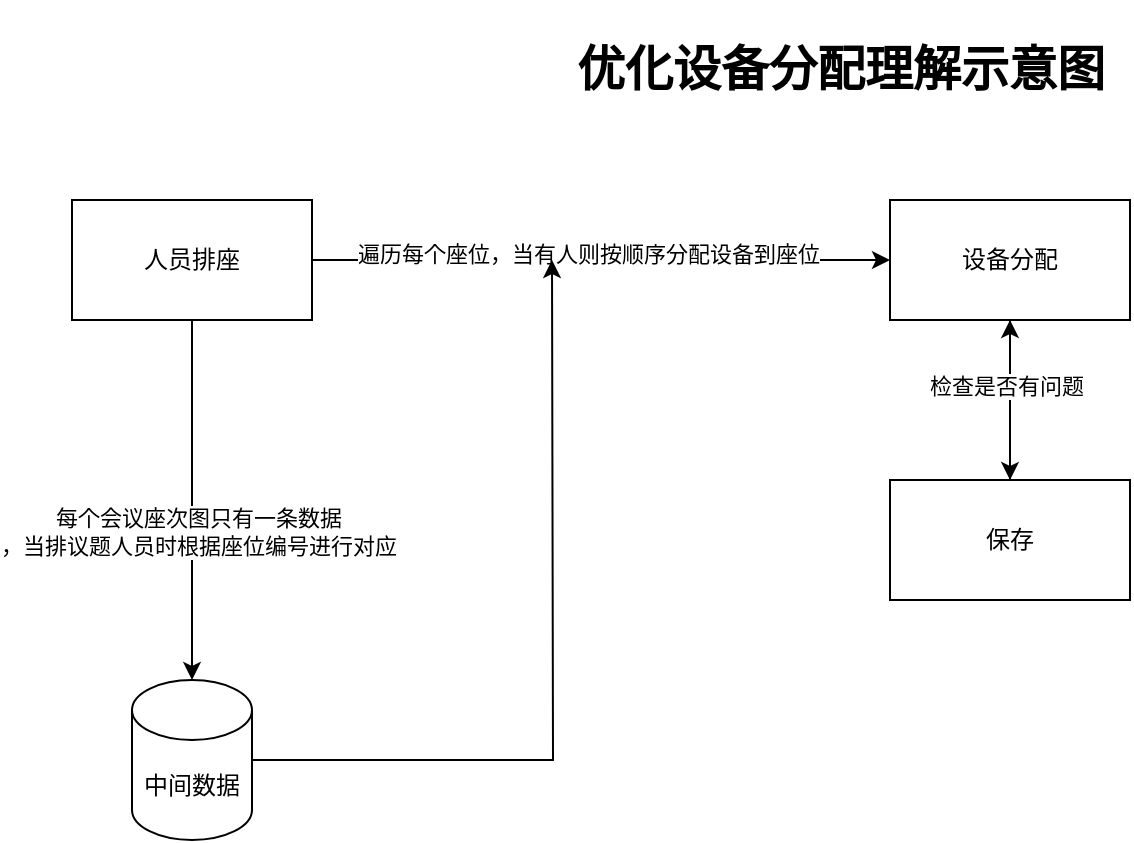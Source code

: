 <mxfile version="22.1.16" type="github">
  <diagram name="第 1 页" id="e1NoEdf7aWCd0x2-uwLn">
    <mxGraphModel dx="1877" dy="1738" grid="1" gridSize="10" guides="1" tooltips="1" connect="1" arrows="1" fold="1" page="1" pageScale="1" pageWidth="827" pageHeight="1169" math="0" shadow="0">
      <root>
        <mxCell id="0" />
        <mxCell id="1" parent="0" />
        <mxCell id="jQPC9AbLbP4iLRhdmr1n-7" style="edgeStyle=orthogonalEdgeStyle;rounded=0;orthogonalLoop=1;jettySize=auto;html=1;entryX=0;entryY=0.5;entryDx=0;entryDy=0;" edge="1" parent="1" source="jQPC9AbLbP4iLRhdmr1n-1" target="jQPC9AbLbP4iLRhdmr1n-8">
          <mxGeometry relative="1" as="geometry">
            <mxPoint x="390" y="100" as="targetPoint" />
          </mxGeometry>
        </mxCell>
        <mxCell id="jQPC9AbLbP4iLRhdmr1n-11" value="遍历每个座位，当有人则按顺序分配设备到座位" style="edgeLabel;html=1;align=center;verticalAlign=middle;resizable=0;points=[];" vertex="1" connectable="0" parent="jQPC9AbLbP4iLRhdmr1n-7">
          <mxGeometry x="-0.05" y="3" relative="1" as="geometry">
            <mxPoint as="offset" />
          </mxGeometry>
        </mxCell>
        <mxCell id="jQPC9AbLbP4iLRhdmr1n-1" value="人员排座" style="rounded=0;whiteSpace=wrap;html=1;" vertex="1" parent="1">
          <mxGeometry x="30" y="70" width="120" height="60" as="geometry" />
        </mxCell>
        <mxCell id="jQPC9AbLbP4iLRhdmr1n-2" value="&lt;h1&gt;优化设备分配理解示意图&lt;/h1&gt;" style="text;html=1;align=center;verticalAlign=middle;resizable=0;points=[];autosize=1;strokeColor=none;fillColor=none;" vertex="1" parent="1">
          <mxGeometry x="269" y="-30" width="290" height="70" as="geometry" />
        </mxCell>
        <mxCell id="jQPC9AbLbP4iLRhdmr1n-9" style="edgeStyle=orthogonalEdgeStyle;rounded=0;orthogonalLoop=1;jettySize=auto;html=1;" edge="1" parent="1" source="jQPC9AbLbP4iLRhdmr1n-4">
          <mxGeometry relative="1" as="geometry">
            <mxPoint x="270" y="100" as="targetPoint" />
          </mxGeometry>
        </mxCell>
        <mxCell id="jQPC9AbLbP4iLRhdmr1n-4" value="中间数据" style="shape=cylinder3;whiteSpace=wrap;html=1;boundedLbl=1;backgroundOutline=1;size=15;" vertex="1" parent="1">
          <mxGeometry x="60" y="310" width="60" height="80" as="geometry" />
        </mxCell>
        <mxCell id="jQPC9AbLbP4iLRhdmr1n-5" style="edgeStyle=orthogonalEdgeStyle;rounded=0;orthogonalLoop=1;jettySize=auto;html=1;entryX=0.5;entryY=0;entryDx=0;entryDy=0;entryPerimeter=0;" edge="1" parent="1" source="jQPC9AbLbP4iLRhdmr1n-1" target="jQPC9AbLbP4iLRhdmr1n-4">
          <mxGeometry relative="1" as="geometry" />
        </mxCell>
        <mxCell id="jQPC9AbLbP4iLRhdmr1n-6" value="每个会议座次图只有一条数据&lt;br&gt;，当排议题人员时根据座位编号进行对应" style="edgeLabel;html=1;align=center;verticalAlign=middle;resizable=0;points=[];" vertex="1" connectable="0" parent="jQPC9AbLbP4iLRhdmr1n-5">
          <mxGeometry x="0.18" y="3" relative="1" as="geometry">
            <mxPoint as="offset" />
          </mxGeometry>
        </mxCell>
        <mxCell id="jQPC9AbLbP4iLRhdmr1n-13" value="" style="edgeStyle=orthogonalEdgeStyle;rounded=0;orthogonalLoop=1;jettySize=auto;html=1;" edge="1" parent="1" source="jQPC9AbLbP4iLRhdmr1n-8" target="jQPC9AbLbP4iLRhdmr1n-12">
          <mxGeometry relative="1" as="geometry" />
        </mxCell>
        <mxCell id="jQPC9AbLbP4iLRhdmr1n-8" value="设备分配" style="rounded=0;whiteSpace=wrap;html=1;" vertex="1" parent="1">
          <mxGeometry x="439" y="70" width="120" height="60" as="geometry" />
        </mxCell>
        <mxCell id="jQPC9AbLbP4iLRhdmr1n-14" value="" style="edgeStyle=orthogonalEdgeStyle;rounded=0;orthogonalLoop=1;jettySize=auto;html=1;" edge="1" parent="1" source="jQPC9AbLbP4iLRhdmr1n-12" target="jQPC9AbLbP4iLRhdmr1n-8">
          <mxGeometry relative="1" as="geometry" />
        </mxCell>
        <mxCell id="jQPC9AbLbP4iLRhdmr1n-15" value="检查是否有问题" style="edgeLabel;html=1;align=center;verticalAlign=middle;resizable=0;points=[];" vertex="1" connectable="0" parent="jQPC9AbLbP4iLRhdmr1n-14">
          <mxGeometry x="0.175" y="2" relative="1" as="geometry">
            <mxPoint as="offset" />
          </mxGeometry>
        </mxCell>
        <mxCell id="jQPC9AbLbP4iLRhdmr1n-12" value="保存" style="rounded=0;whiteSpace=wrap;html=1;" vertex="1" parent="1">
          <mxGeometry x="439" y="210" width="120" height="60" as="geometry" />
        </mxCell>
      </root>
    </mxGraphModel>
  </diagram>
</mxfile>
